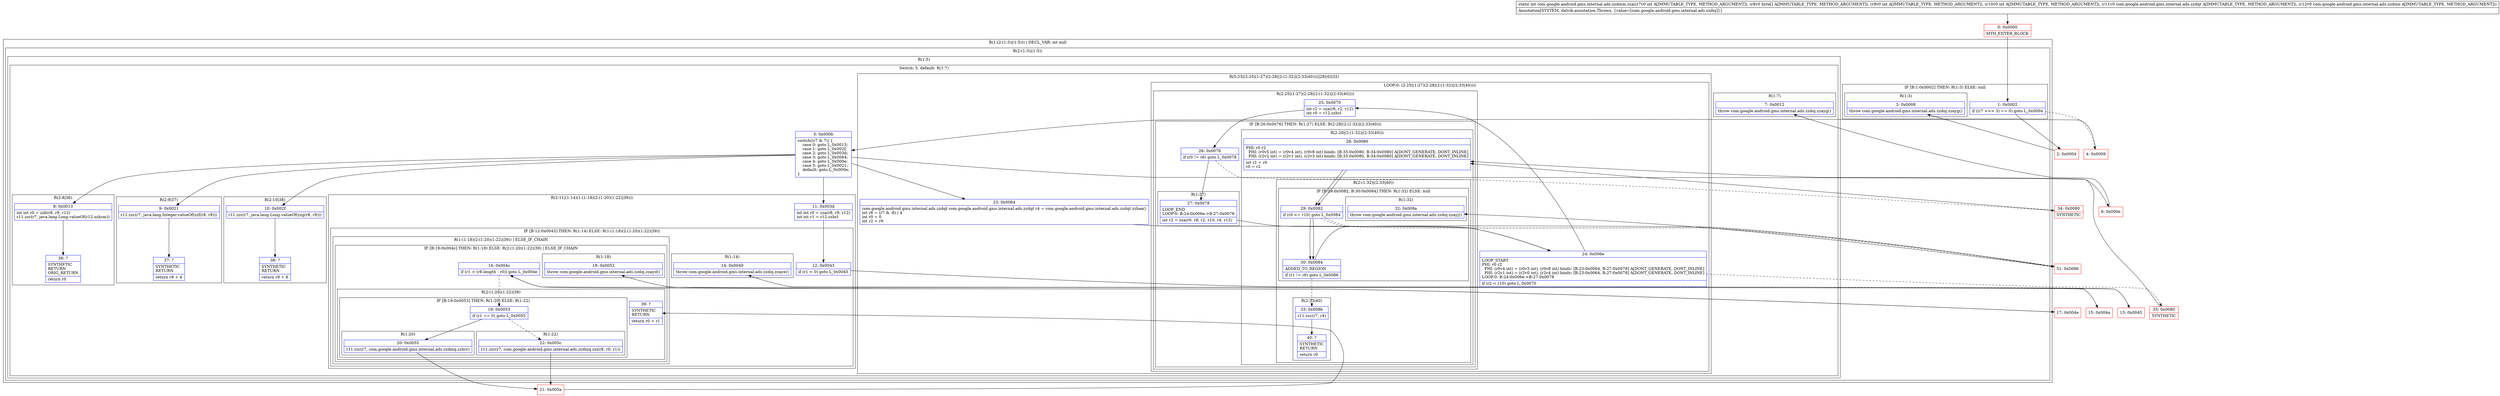 digraph "CFG forcom.google.android.gms.internal.ads.zzdmm.zza(I[BIILcom\/google\/android\/gms\/internal\/ads\/zzdqt;Lcom\/google\/android\/gms\/internal\/ads\/zzdmn;)I" {
subgraph cluster_Region_50435726 {
label = "R(1:(2:(1:3)|(1:5))) | DECL_VAR: int null\l";
node [shape=record,color=blue];
subgraph cluster_Region_317065641 {
label = "R(2:(1:3)|(1:5))";
node [shape=record,color=blue];
subgraph cluster_IfRegion_1954990392 {
label = "IF [B:1:0x0002] THEN: R(1:3) ELSE: null";
node [shape=record,color=blue];
Node_1 [shape=record,label="{1\:\ 0x0002|if ((r7 \>\>\> 3) == 0) goto L_0x0004\l}"];
subgraph cluster_Region_1577110763 {
label = "R(1:3)";
node [shape=record,color=blue];
Node_3 [shape=record,label="{3\:\ 0x0008|throw com.google.android.gms.internal.ads.zzdoj.zzayg()\l}"];
}
}
subgraph cluster_Region_1362789443 {
label = "R(1:5)";
node [shape=record,color=blue];
subgraph cluster_SwitchRegion_1941136524 {
label = "Switch: 5, default: R(1:7)";
node [shape=record,color=blue];
Node_5 [shape=record,label="{5\:\ 0x000b|switch((r7 & 7)) \{\l    case 0: goto L_0x0013;\l    case 1: goto L_0x002f;\l    case 2: goto L_0x003d;\l    case 3: goto L_0x0064;\l    case 4: goto L_0x000e;\l    case 5: goto L_0x0021;\l    default: goto L_0x000e;\l\}\l}"];
subgraph cluster_Region_1320005376 {
label = "R(2:8|36)";
node [shape=record,color=blue];
Node_8 [shape=record,label="{8\:\ 0x0013|int int r0 = zzb(r8, r9, r12)\lr11.zzc(r7, java.lang.Long.valueOf(r12.zzhcm))\l}"];
Node_36 [shape=record,label="{36\:\ ?|SYNTHETIC\lRETURN\lORIG_RETURN\l|return r0\l}"];
}
subgraph cluster_Region_834579659 {
label = "R(2:10|38)";
node [shape=record,color=blue];
Node_10 [shape=record,label="{10\:\ 0x002f|r11.zzc(r7, java.lang.Long.valueOf(zzg(r8, r9)))\l}"];
Node_38 [shape=record,label="{38\:\ ?|SYNTHETIC\lRETURN\l|return r9 + 8\l}"];
}
subgraph cluster_Region_669272877 {
label = "R(2:11|(1:14)(1:(1:18)(2:(1:20)(1:22)|39)))";
node [shape=record,color=blue];
Node_11 [shape=record,label="{11\:\ 0x003d|int int r0 = zza(r8, r9, r12)\lint int r1 = r12.zzhcl\l}"];
subgraph cluster_IfRegion_1507025641 {
label = "IF [B:12:0x0043] THEN: R(1:14) ELSE: R(1:(1:18)(2:(1:20)(1:22)|39))";
node [shape=record,color=blue];
Node_12 [shape=record,label="{12\:\ 0x0043|if (r1 \< 0) goto L_0x0045\l}"];
subgraph cluster_Region_1761692035 {
label = "R(1:14)";
node [shape=record,color=blue];
Node_14 [shape=record,label="{14\:\ 0x0049|throw com.google.android.gms.internal.ads.zzdoj.zzaye()\l}"];
}
subgraph cluster_Region_1822212220 {
label = "R(1:(1:18)(2:(1:20)(1:22)|39)) | ELSE_IF_CHAIN\l";
node [shape=record,color=blue];
subgraph cluster_IfRegion_333323353 {
label = "IF [B:16:0x004c] THEN: R(1:18) ELSE: R(2:(1:20)(1:22)|39) | ELSE_IF_CHAIN\l";
node [shape=record,color=blue];
Node_16 [shape=record,label="{16\:\ 0x004c|if (r1 \> (r8.length \- r0)) goto L_0x004e\l}"];
subgraph cluster_Region_82005607 {
label = "R(1:18)";
node [shape=record,color=blue];
Node_18 [shape=record,label="{18\:\ 0x0052|throw com.google.android.gms.internal.ads.zzdoj.zzayd()\l}"];
}
subgraph cluster_Region_1558964090 {
label = "R(2:(1:20)(1:22)|39)";
node [shape=record,color=blue];
subgraph cluster_IfRegion_973898078 {
label = "IF [B:19:0x0053] THEN: R(1:20) ELSE: R(1:22)";
node [shape=record,color=blue];
Node_19 [shape=record,label="{19\:\ 0x0053|if (r1 == 0) goto L_0x0055\l}"];
subgraph cluster_Region_1082090180 {
label = "R(1:20)";
node [shape=record,color=blue];
Node_20 [shape=record,label="{20\:\ 0x0055|r11.zzc(r7, com.google.android.gms.internal.ads.zzdmq.zzhcr)\l}"];
}
subgraph cluster_Region_1140257907 {
label = "R(1:22)";
node [shape=record,color=blue];
Node_22 [shape=record,label="{22\:\ 0x005c|r11.zzc(r7, com.google.android.gms.internal.ads.zzdmq.zzi(r8, r0, r1))\l}"];
}
}
Node_39 [shape=record,label="{39\:\ ?|SYNTHETIC\lRETURN\l|return r0 + r1\l}"];
}
}
}
}
}
subgraph cluster_Region_747747098 {
label = "R(5:23|(2:25|(1:27)(2:28|(2:(1:32)|(2:33|40))))|28|(0)|32)";
node [shape=record,color=blue];
Node_23 [shape=record,label="{23\:\ 0x0064|com.google.android.gms.internal.ads.zzdqt com.google.android.gms.internal.ads.zzdqt r4 = com.google.android.gms.internal.ads.zzdqt.zzbaa()\lint r6 = (r7 & \-8) \| 4\lint r0 = 0\lint r2 = r9\l}"];
subgraph cluster_LoopRegion_607029955 {
label = "LOOP:0: (2:25|(1:27)(2:28|(2:(1:32)|(2:33|40))))";
node [shape=record,color=blue];
Node_24 [shape=record,label="{24\:\ 0x006e|LOOP_START\lPHI: r0 r2 \l  PHI: (r0v4 int) = (r0v3 int), (r0v8 int) binds: [B:23:0x0064, B:27:0x0078] A[DONT_GENERATE, DONT_INLINE]\l  PHI: (r2v1 int) = (r2v0 int), (r2v4 int) binds: [B:23:0x0064, B:27:0x0078] A[DONT_GENERATE, DONT_INLINE]\lLOOP:0: B:24:0x006e\-\>B:27:0x0078\l|if (r2 \< r10) goto L_0x0070\l}"];
subgraph cluster_Region_661520920 {
label = "R(2:25|(1:27)(2:28|(2:(1:32)|(2:33|40))))";
node [shape=record,color=blue];
Node_25 [shape=record,label="{25\:\ 0x0070|int r2 = zza(r8, r2, r12)\lint r0 = r12.zzhcl\l}"];
subgraph cluster_IfRegion_1907937458 {
label = "IF [B:26:0x0076] THEN: R(1:27) ELSE: R(2:28|(2:(1:32)|(2:33|40)))";
node [shape=record,color=blue];
Node_26 [shape=record,label="{26\:\ 0x0076|if (r0 != r6) goto L_0x0078\l}"];
subgraph cluster_Region_1340541383 {
label = "R(1:27)";
node [shape=record,color=blue];
Node_27 [shape=record,label="{27\:\ 0x0078|LOOP_END\lLOOP:0: B:24:0x006e\-\>B:27:0x0078\l|int r2 = zza(r0, r8, r2, r10, r4, r12)\l}"];
}
subgraph cluster_Region_329573701 {
label = "R(2:28|(2:(1:32)|(2:33|40)))";
node [shape=record,color=blue];
Node_28 [shape=record,label="{28\:\ 0x0080|PHI: r0 r2 \l  PHI: (r0v5 int) = (r0v4 int), (r0v8 int) binds: [B:35:0x0080, B:34:0x0080] A[DONT_GENERATE, DONT_INLINE]\l  PHI: (r2v2 int) = (r2v1 int), (r2v3 int) binds: [B:35:0x0080, B:34:0x0080] A[DONT_GENERATE, DONT_INLINE]\l|int r1 = r0\lr0 = r2\l}"];
subgraph cluster_Region_592541209 {
label = "R(2:(1:32)|(2:33|40))";
node [shape=record,color=blue];
subgraph cluster_IfRegion_1353748728 {
label = "IF [B:29:0x0082, B:30:0x0084] THEN: R(1:32) ELSE: null";
node [shape=record,color=blue];
Node_29 [shape=record,label="{29\:\ 0x0082|if (r0 \<= r10) goto L_0x0084\l}"];
Node_30 [shape=record,label="{30\:\ 0x0084|ADDED_TO_REGION\l|if (r1 != r6) goto L_0x0086\l}"];
subgraph cluster_Region_700763439 {
label = "R(1:32)";
node [shape=record,color=blue];
Node_32 [shape=record,label="{32\:\ 0x008a|throw com.google.android.gms.internal.ads.zzdoj.zzayj()\l}"];
}
}
subgraph cluster_Region_198702381 {
label = "R(2:33|40)";
node [shape=record,color=blue];
Node_33 [shape=record,label="{33\:\ 0x008b|r11.zzc(r7, r4)\l}"];
Node_40 [shape=record,label="{40\:\ ?|SYNTHETIC\lRETURN\l|return r0\l}"];
}
}
}
}
}
}
Node_28 [shape=record,label="{28\:\ 0x0080|PHI: r0 r2 \l  PHI: (r0v5 int) = (r0v4 int), (r0v8 int) binds: [B:35:0x0080, B:34:0x0080] A[DONT_GENERATE, DONT_INLINE]\l  PHI: (r2v2 int) = (r2v1 int), (r2v3 int) binds: [B:35:0x0080, B:34:0x0080] A[DONT_GENERATE, DONT_INLINE]\l|int r1 = r0\lr0 = r2\l}"];
subgraph cluster_IfRegion_1892542958 {
label = "IF [B:29:0x0082] THEN: R(0) ELSE: null";
node [shape=record,color=blue];
Node_29 [shape=record,label="{29\:\ 0x0082|if (r0 \<= r10) goto L_0x0084\l}"];
subgraph cluster_Region_927608326 {
label = "R(0)";
node [shape=record,color=blue];
}
}
Node_32 [shape=record,label="{32\:\ 0x008a|throw com.google.android.gms.internal.ads.zzdoj.zzayj()\l}"];
}
subgraph cluster_Region_211288937 {
label = "R(2:9|37)";
node [shape=record,color=blue];
Node_9 [shape=record,label="{9\:\ 0x0021|r11.zzc(r7, java.lang.Integer.valueOf(zzf(r8, r9)))\l}"];
Node_37 [shape=record,label="{37\:\ ?|SYNTHETIC\lRETURN\l|return r9 + 4\l}"];
}
subgraph cluster_Region_617696605 {
label = "R(1:7)";
node [shape=record,color=blue];
Node_7 [shape=record,label="{7\:\ 0x0012|throw com.google.android.gms.internal.ads.zzdoj.zzayg()\l}"];
}
}
}
}
}
Node_0 [shape=record,color=red,label="{0\:\ 0x0000|MTH_ENTER_BLOCK\l}"];
Node_2 [shape=record,color=red,label="{2\:\ 0x0004}"];
Node_4 [shape=record,color=red,label="{4\:\ 0x0009}"];
Node_6 [shape=record,color=red,label="{6\:\ 0x000e}"];
Node_13 [shape=record,color=red,label="{13\:\ 0x0045}"];
Node_15 [shape=record,color=red,label="{15\:\ 0x004a}"];
Node_17 [shape=record,color=red,label="{17\:\ 0x004e}"];
Node_21 [shape=record,color=red,label="{21\:\ 0x005a}"];
Node_31 [shape=record,color=red,label="{31\:\ 0x0086}"];
Node_34 [shape=record,color=red,label="{34\:\ 0x0080|SYNTHETIC\l}"];
Node_35 [shape=record,color=red,label="{35\:\ 0x0080|SYNTHETIC\l}"];
MethodNode[shape=record,label="{static int com.google.android.gms.internal.ads.zzdmm.zza((r7v0 int A[IMMUTABLE_TYPE, METHOD_ARGUMENT]), (r8v0 byte[] A[IMMUTABLE_TYPE, METHOD_ARGUMENT]), (r9v0 int A[IMMUTABLE_TYPE, METHOD_ARGUMENT]), (r10v0 int A[IMMUTABLE_TYPE, METHOD_ARGUMENT]), (r11v0 com.google.android.gms.internal.ads.zzdqt A[IMMUTABLE_TYPE, METHOD_ARGUMENT]), (r12v0 com.google.android.gms.internal.ads.zzdmn A[IMMUTABLE_TYPE, METHOD_ARGUMENT]))  | Annotation[SYSTEM, dalvik.annotation.Throws, \{value=[com.google.android.gms.internal.ads.zzdoj]\}]\l}"];
MethodNode -> Node_0;
Node_1 -> Node_2;
Node_1 -> Node_4[style=dashed];
Node_5 -> Node_6;
Node_5 -> Node_8;
Node_5 -> Node_9;
Node_5 -> Node_10;
Node_5 -> Node_11;
Node_5 -> Node_23;
Node_8 -> Node_36;
Node_10 -> Node_38;
Node_11 -> Node_12;
Node_12 -> Node_13;
Node_12 -> Node_15[style=dashed];
Node_16 -> Node_17;
Node_16 -> Node_19[style=dashed];
Node_19 -> Node_20;
Node_19 -> Node_22[style=dashed];
Node_20 -> Node_21;
Node_22 -> Node_21;
Node_23 -> Node_24;
Node_24 -> Node_25;
Node_24 -> Node_35[style=dashed];
Node_25 -> Node_26;
Node_26 -> Node_27;
Node_26 -> Node_34[style=dashed];
Node_27 -> Node_24;
Node_28 -> Node_29;
Node_29 -> Node_30;
Node_29 -> Node_31[style=dashed];
Node_30 -> Node_31;
Node_30 -> Node_33[style=dashed];
Node_33 -> Node_40;
Node_28 -> Node_29;
Node_29 -> Node_30;
Node_29 -> Node_31[style=dashed];
Node_9 -> Node_37;
Node_0 -> Node_1;
Node_2 -> Node_3;
Node_4 -> Node_5;
Node_6 -> Node_7;
Node_13 -> Node_14;
Node_15 -> Node_16;
Node_17 -> Node_18;
Node_21 -> Node_39;
Node_31 -> Node_32;
Node_34 -> Node_28;
Node_35 -> Node_28;
}


